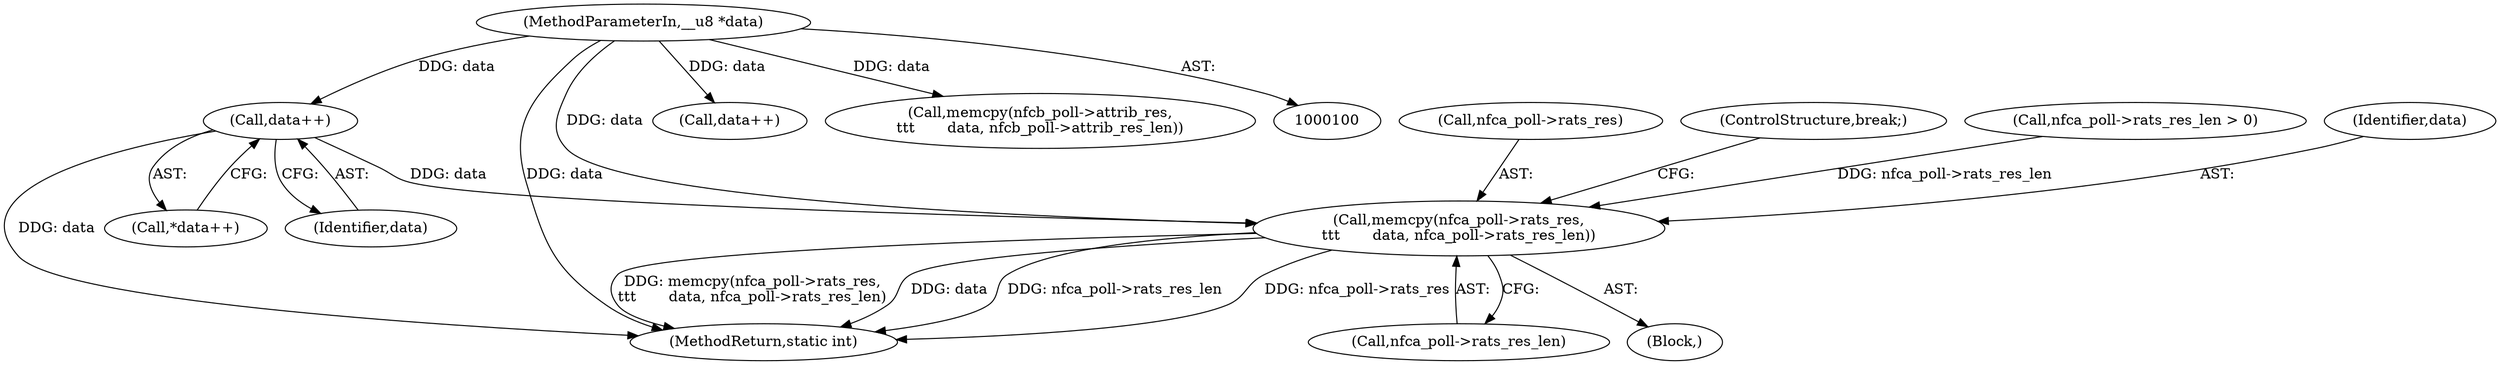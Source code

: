 digraph "1_linux_67de956ff5dc1d4f321e16cfbd63f5be3b691b43@pointer" {
"1000126" [label="(Call,data++)"];
"1000103" [label="(MethodParameterIn,__u8 *data)"];
"1000140" [label="(Call,memcpy(nfca_poll->rats_res,\n\t\t\t       data, nfca_poll->rats_res_len))"];
"1000196" [label="(MethodReturn,static int)"];
"1000145" [label="(Call,nfca_poll->rats_res_len)"];
"1000140" [label="(Call,memcpy(nfca_poll->rats_res,\n\t\t\t       data, nfca_poll->rats_res_len))"];
"1000125" [label="(Call,*data++)"];
"1000163" [label="(Call,data++)"];
"1000177" [label="(Call,memcpy(nfcb_poll->attrib_res,\n\t\t\t       data, nfcb_poll->attrib_res_len))"];
"1000103" [label="(MethodParameterIn,__u8 *data)"];
"1000139" [label="(Block,)"];
"1000141" [label="(Call,nfca_poll->rats_res)"];
"1000127" [label="(Identifier,data)"];
"1000148" [label="(ControlStructure,break;)"];
"1000134" [label="(Call,nfca_poll->rats_res_len > 0)"];
"1000126" [label="(Call,data++)"];
"1000144" [label="(Identifier,data)"];
"1000126" -> "1000125"  [label="AST: "];
"1000126" -> "1000127"  [label="CFG: "];
"1000127" -> "1000126"  [label="AST: "];
"1000125" -> "1000126"  [label="CFG: "];
"1000126" -> "1000196"  [label="DDG: data"];
"1000103" -> "1000126"  [label="DDG: data"];
"1000126" -> "1000140"  [label="DDG: data"];
"1000103" -> "1000100"  [label="AST: "];
"1000103" -> "1000196"  [label="DDG: data"];
"1000103" -> "1000140"  [label="DDG: data"];
"1000103" -> "1000163"  [label="DDG: data"];
"1000103" -> "1000177"  [label="DDG: data"];
"1000140" -> "1000139"  [label="AST: "];
"1000140" -> "1000145"  [label="CFG: "];
"1000141" -> "1000140"  [label="AST: "];
"1000144" -> "1000140"  [label="AST: "];
"1000145" -> "1000140"  [label="AST: "];
"1000148" -> "1000140"  [label="CFG: "];
"1000140" -> "1000196"  [label="DDG: nfca_poll->rats_res"];
"1000140" -> "1000196"  [label="DDG: memcpy(nfca_poll->rats_res,\n\t\t\t       data, nfca_poll->rats_res_len)"];
"1000140" -> "1000196"  [label="DDG: data"];
"1000140" -> "1000196"  [label="DDG: nfca_poll->rats_res_len"];
"1000134" -> "1000140"  [label="DDG: nfca_poll->rats_res_len"];
}

